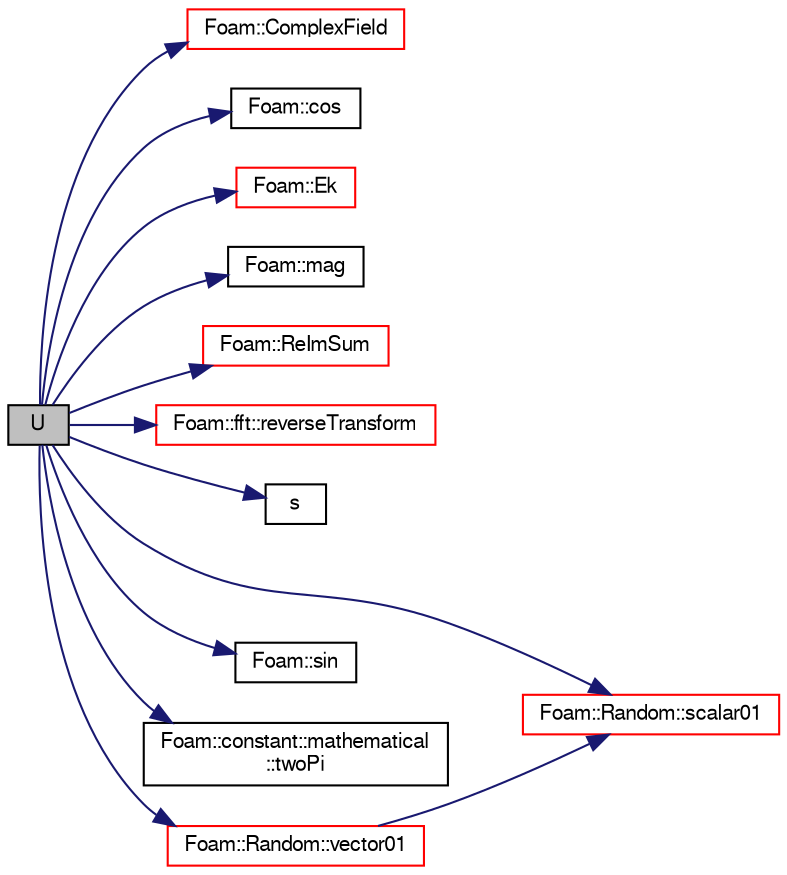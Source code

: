 digraph "U"
{
  bgcolor="transparent";
  edge [fontname="FreeSans",fontsize="10",labelfontname="FreeSans",labelfontsize="10"];
  node [fontname="FreeSans",fontsize="10",shape=record];
  rankdir="LR";
  Node2 [label="U",height=0.2,width=0.4,color="black", fillcolor="grey75", style="filled", fontcolor="black"];
  Node2 -> Node3 [color="midnightblue",fontsize="10",style="solid",fontname="FreeSans"];
  Node3 [label="Foam::ComplexField",height=0.2,width=0.4,color="red",URL="$a21124.html#a999ab335be8c8dc617a16ed7e9c5b2f3"];
  Node2 -> Node5 [color="midnightblue",fontsize="10",style="solid",fontname="FreeSans"];
  Node5 [label="Foam::cos",height=0.2,width=0.4,color="black",URL="$a21124.html#aebb41a148f7cf44b63e12f69e487e49f"];
  Node2 -> Node6 [color="midnightblue",fontsize="10",style="solid",fontname="FreeSans"];
  Node6 [label="Foam::Ek",height=0.2,width=0.4,color="red",URL="$a21124.html#acf3e43f80952a15457618f1366edfae7"];
  Node2 -> Node13 [color="midnightblue",fontsize="10",style="solid",fontname="FreeSans"];
  Node13 [label="Foam::mag",height=0.2,width=0.4,color="black",URL="$a21124.html#a929da2a3fdcf3dacbbe0487d3a330dae"];
  Node2 -> Node14 [color="midnightblue",fontsize="10",style="solid",fontname="FreeSans"];
  Node14 [label="Foam::ReImSum",height=0.2,width=0.4,color="red",URL="$a21124.html#afa9633955762201805581c2991d86a37"];
  Node2 -> Node16 [color="midnightblue",fontsize="10",style="solid",fontname="FreeSans"];
  Node16 [label="Foam::fft::reverseTransform",height=0.2,width=0.4,color="red",URL="$a28942.html#a22a9749db47a5052c69f07d2cd7b2d1e"];
  Node2 -> Node20 [color="midnightblue",fontsize="10",style="solid",fontname="FreeSans"];
  Node20 [label="s",height=0.2,width=0.4,color="black",URL="$a18905.html#abb9c4233033fad2ad0206cd4adad3b9f"];
  Node2 -> Node21 [color="midnightblue",fontsize="10",style="solid",fontname="FreeSans"];
  Node21 [label="Foam::Random::scalar01",height=0.2,width=0.4,color="red",URL="$a28138.html#a51dcadab67756a3100e1d050ae2994e0",tooltip="scalar [0..1] (so including 0,1) "];
  Node2 -> Node23 [color="midnightblue",fontsize="10",style="solid",fontname="FreeSans"];
  Node23 [label="Foam::sin",height=0.2,width=0.4,color="black",URL="$a21124.html#a4517d680df5510934705011b30dcefa6"];
  Node2 -> Node24 [color="midnightblue",fontsize="10",style="solid",fontname="FreeSans"];
  Node24 [label="Foam::constant::mathematical\l::twoPi",height=0.2,width=0.4,color="black",URL="$a21162.html#a7574b446d33e802339e1708574670c00"];
  Node2 -> Node25 [color="midnightblue",fontsize="10",style="solid",fontname="FreeSans"];
  Node25 [label="Foam::Random::vector01",height=0.2,width=0.4,color="red",URL="$a28138.html#a8054f945588476429bb5b664d5111529",tooltip="vector with every component scalar01 "];
  Node25 -> Node21 [color="midnightblue",fontsize="10",style="solid",fontname="FreeSans"];
}

